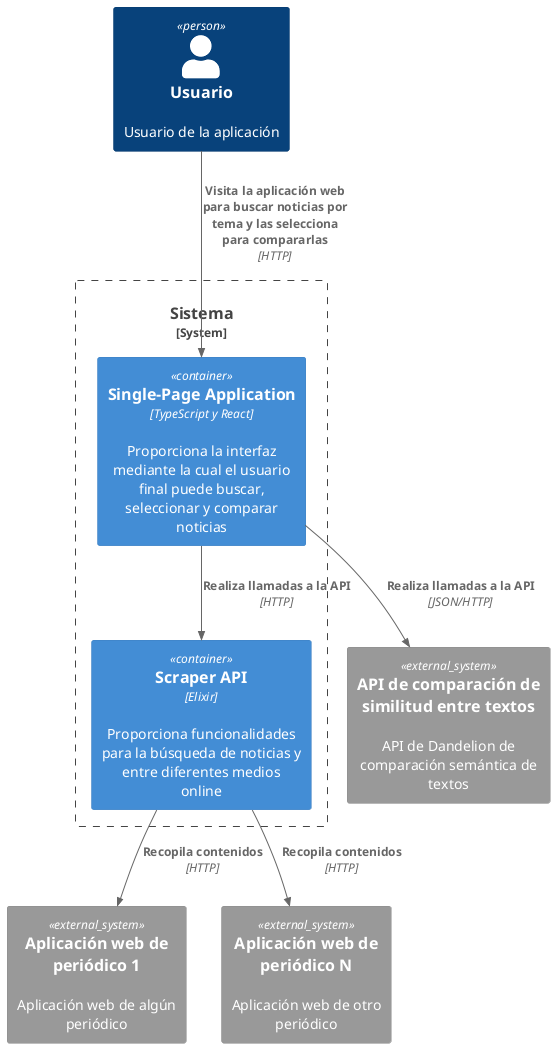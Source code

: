 @startuml system_context
!include <C4/C4_Container>

Person(User, "Usuario", "Usuario de la aplicación")
System_Boundary(SysBound, "Sistema") {
  Container(WebApp, "Single-Page Application", "TypeScript y React", "Proporciona la interfaz mediante la cual el usuario final puede buscar, seleccionar y comparar noticias")
  Container(Backend, "Scraper API", "Elixir","Proporciona funcionalidades para la búsqueda de noticias y entre diferentes medios online")
}
System_Ext(NewsWebApp1, "Aplicación web de periódico 1", "Aplicación web de algún periódico")
System_Ext(NewsWebApp2, "Aplicación web de periódico N", "Aplicación web de otro periódico")
System_Ext(DandelionAPI, "API de comparación de similitud entre textos", "API de Dandelion de comparación semántica de textos")

Rel(User, WebApp, "Visita la aplicación web para buscar noticias por tema y las selecciona para compararlas", "HTTP")
Rel(WebApp, Backend, "Realiza llamadas a la API", "HTTP")
Rel(Backend, NewsWebApp1, "Recopila contenidos", "HTTP")
Rel(Backend, NewsWebApp2, "Recopila contenidos", "HTTP")
Rel(WebApp, DandelionAPI, "Realiza llamadas a la API", "JSON/HTTP")
@enduml


